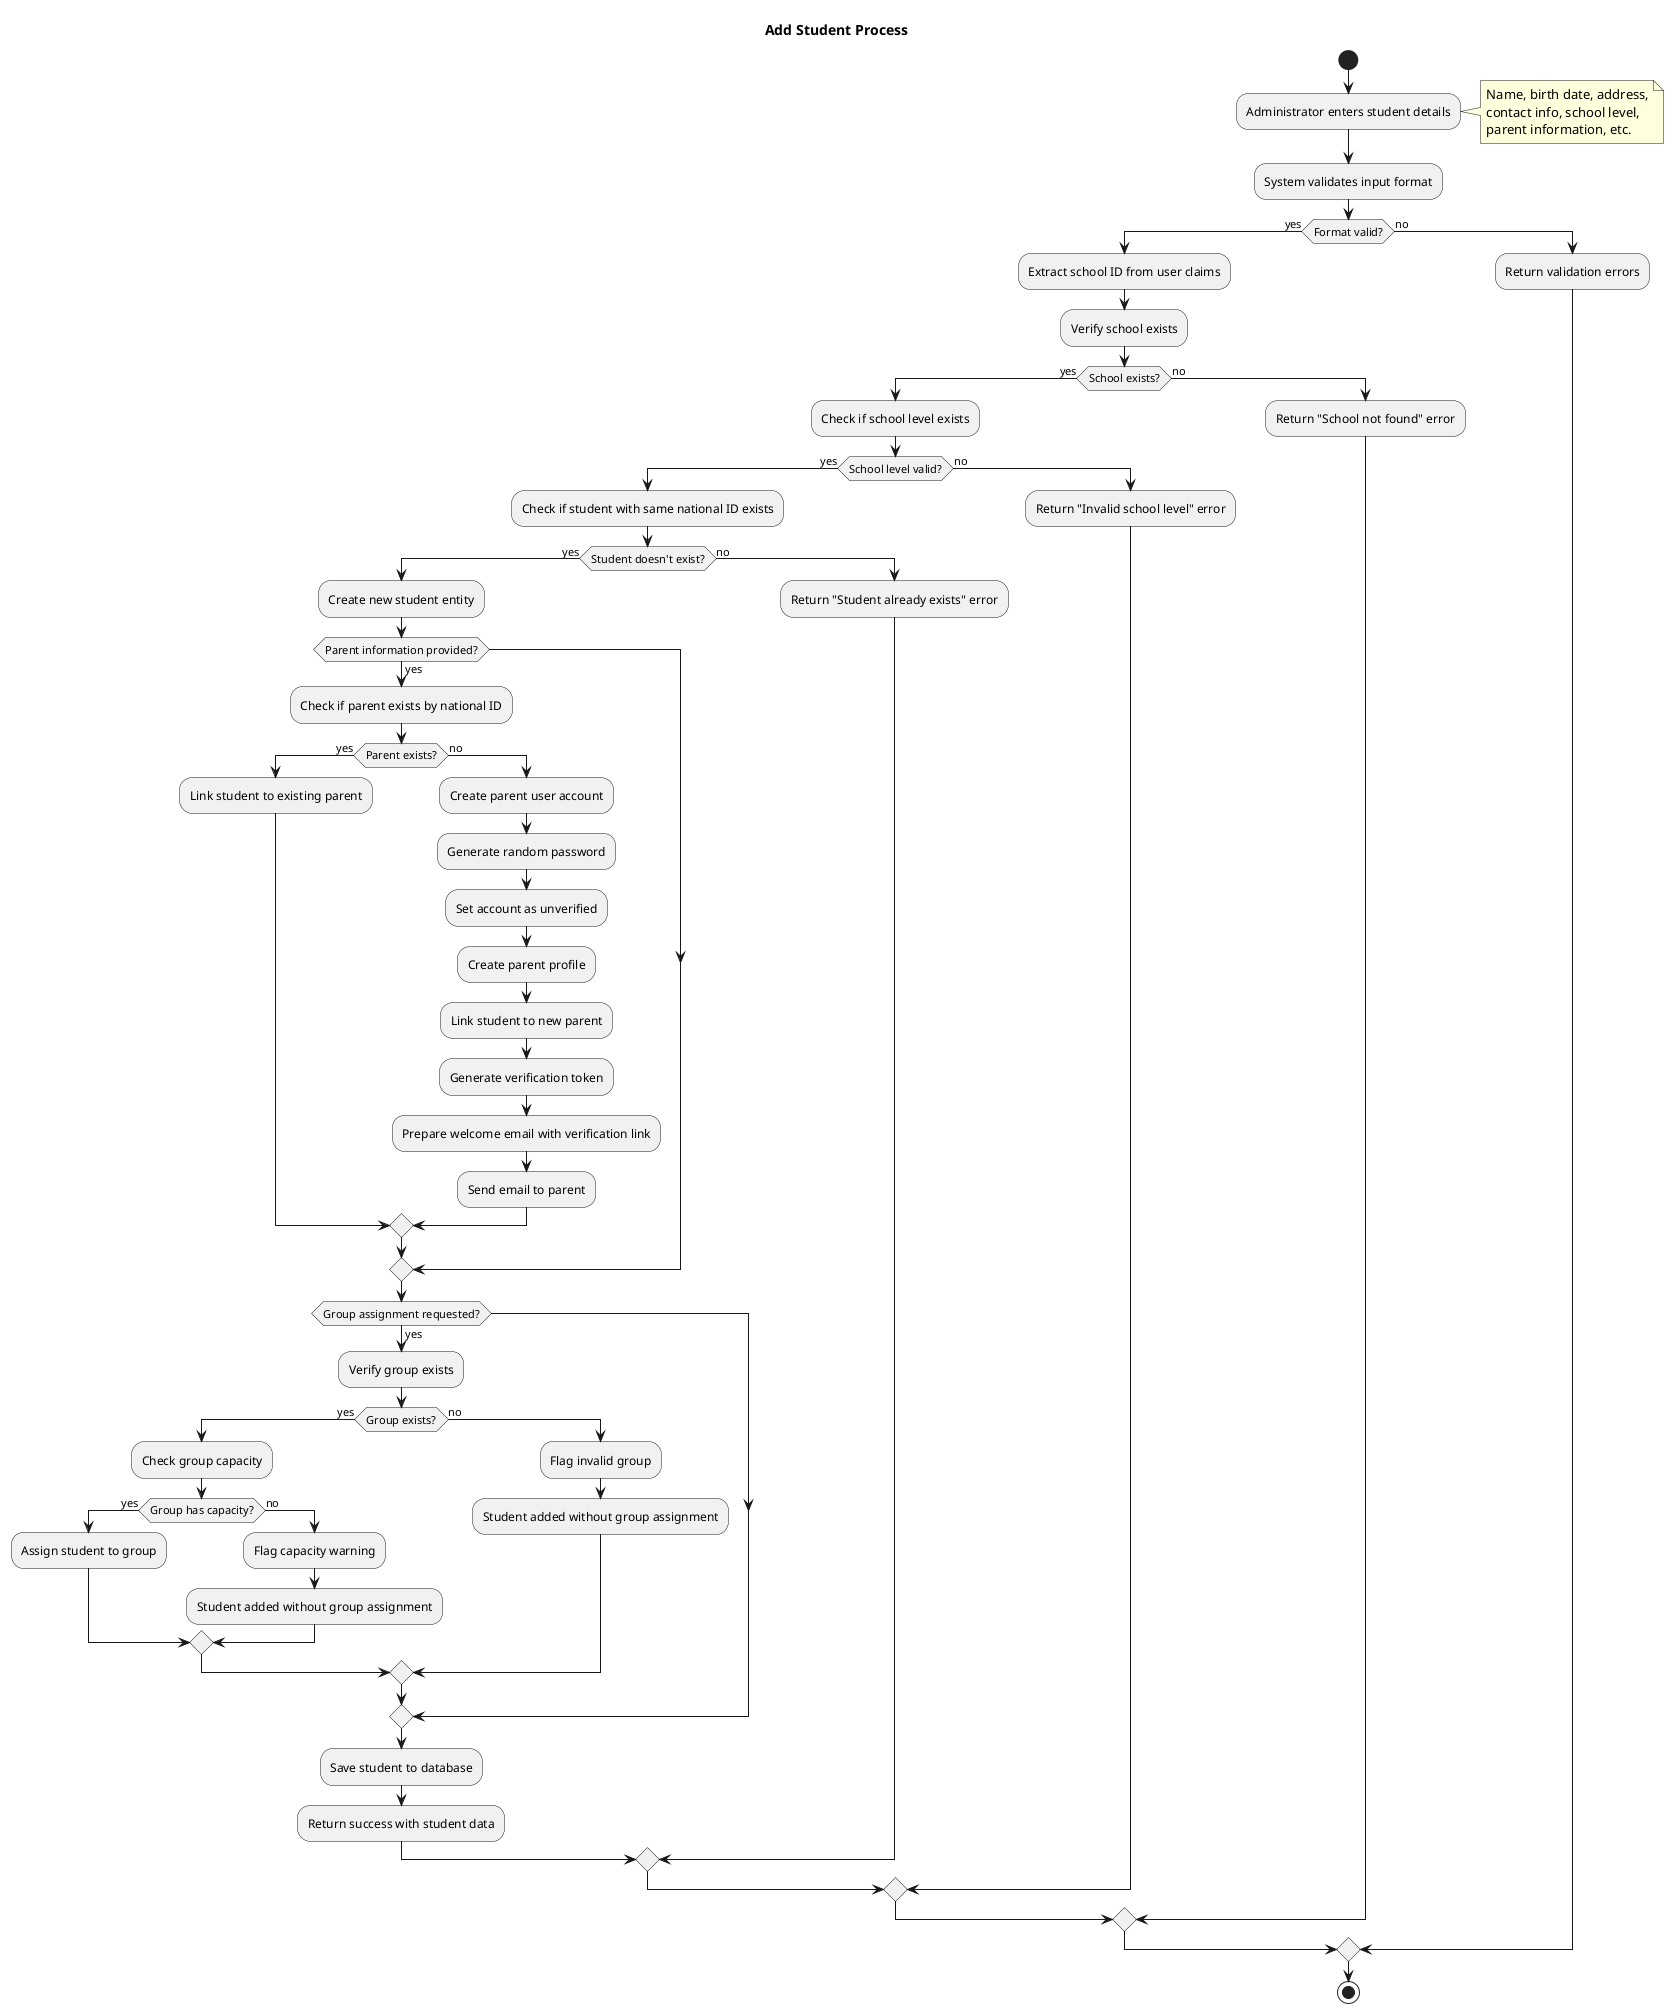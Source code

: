 @startuml Add Student Process
title Add Student Process

start
:Administrator enters student details;
note right
  Name, birth date, address,
  contact info, school level,
  parent information, etc.
end note

:System validates input format;
if (Format valid?) then (yes)
  :Extract school ID from user claims;
  :Verify school exists;
  
  if (School exists?) then (yes)
    :Check if school level exists;
    
    if (School level valid?) then (yes)
      :Check if student with same national ID exists;
      
      if (Student doesn't exist?) then (yes)
        :Create new student entity;
        
        ' Parent handling
        if (Parent information provided?) then (yes)
          :Check if parent exists by national ID;
          
          if (Parent exists?) then (yes)
            :Link student to existing parent;
          else (no)
            :Create parent user account;
            :Generate random password;
            :Set account as unverified;
            :Create parent profile;
            :Link student to new parent;
            :Generate verification token;
            :Prepare welcome email with verification link;
            :Send email to parent;
          endif
        endif
        
        if (Group assignment requested?) then (yes)
          :Verify group exists;
          if (Group exists?) then (yes)
            :Check group capacity;
            if (Group has capacity?) then (yes)
              :Assign student to group;
            else (no)
              :Flag capacity warning;
              :Student added without group assignment;
            endif
          else (no)
            :Flag invalid group;
            :Student added without group assignment;
          endif
        endif
        
        :Save student to database;
        :Return success with student data;
        
      else (no)
        :Return "Student already exists" error;
      endif
    else (no)
      :Return "Invalid school level" error;
    endif
  else (no)
    :Return "School not found" error;
  endif
else (no)
  :Return validation errors;
endif

stop
@enduml

